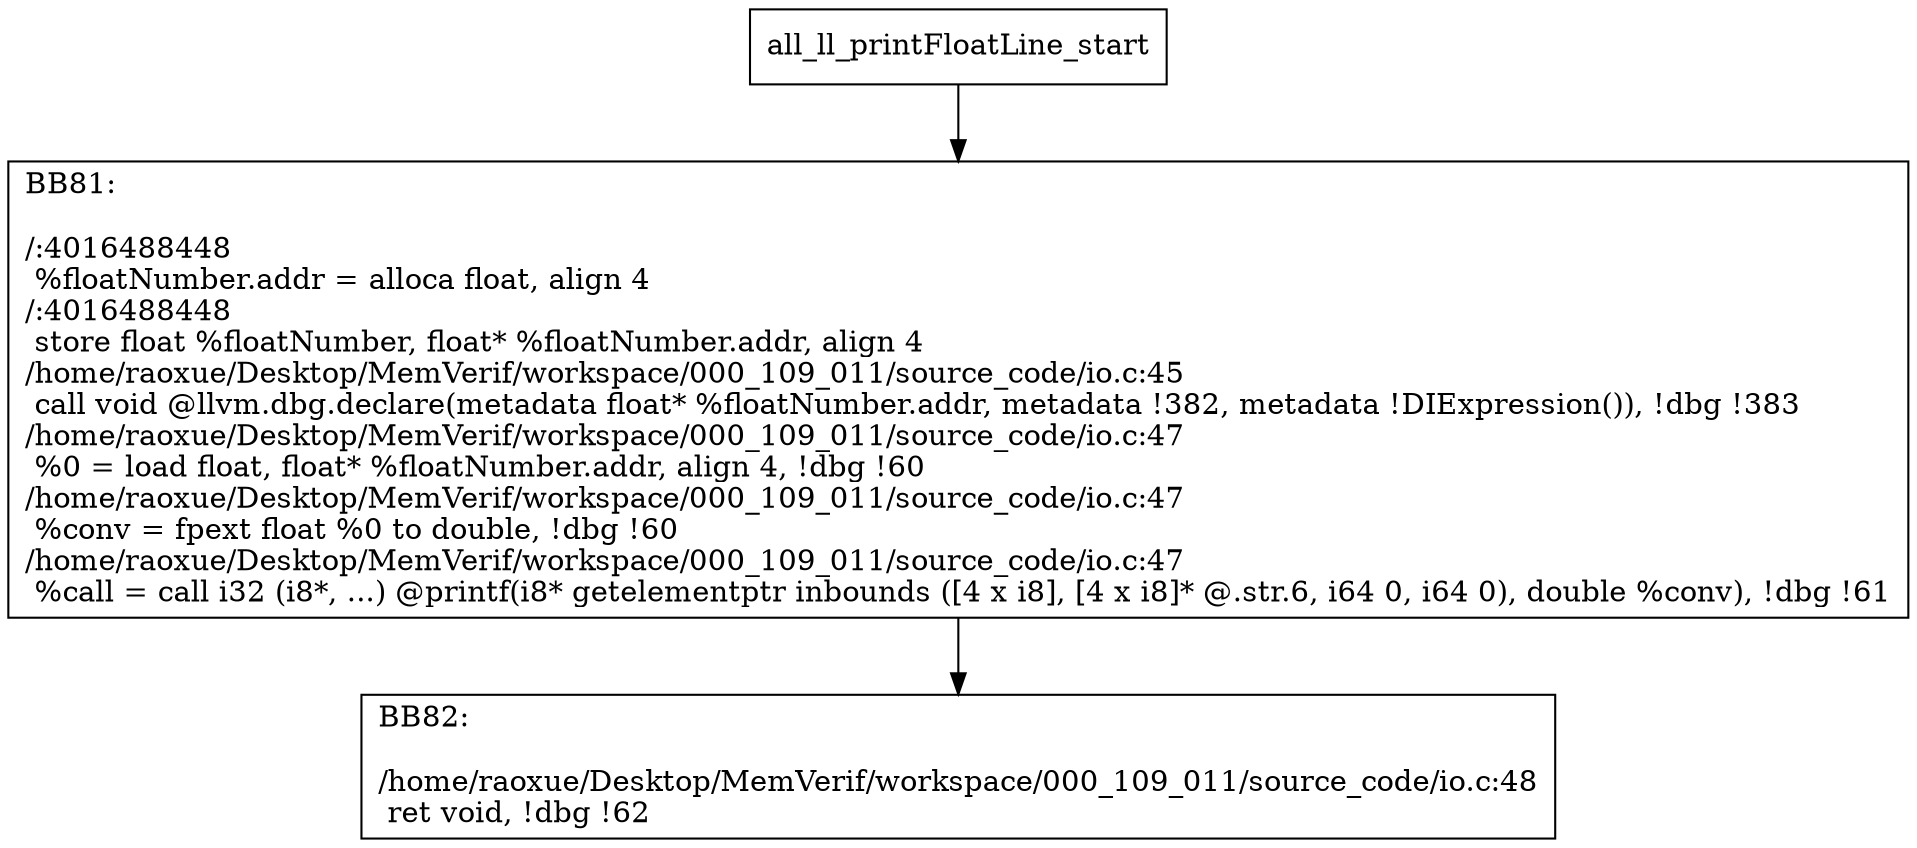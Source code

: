 digraph "CFG for'all_ll_printFloatLine' function" {
	BBall_ll_printFloatLine_start[shape=record,label="{all_ll_printFloatLine_start}"];
	BBall_ll_printFloatLine_start-> all_ll_printFloatLineBB81;
	all_ll_printFloatLineBB81 [shape=record, label="{BB81:\l\l/:4016488448\l
  %floatNumber.addr = alloca float, align 4\l
/:4016488448\l
  store float %floatNumber, float* %floatNumber.addr, align 4\l
/home/raoxue/Desktop/MemVerif/workspace/000_109_011/source_code/io.c:45\l
  call void @llvm.dbg.declare(metadata float* %floatNumber.addr, metadata !382, metadata !DIExpression()), !dbg !383\l
/home/raoxue/Desktop/MemVerif/workspace/000_109_011/source_code/io.c:47\l
  %0 = load float, float* %floatNumber.addr, align 4, !dbg !60\l
/home/raoxue/Desktop/MemVerif/workspace/000_109_011/source_code/io.c:47\l
  %conv = fpext float %0 to double, !dbg !60\l
/home/raoxue/Desktop/MemVerif/workspace/000_109_011/source_code/io.c:47\l
  %call = call i32 (i8*, ...) @printf(i8* getelementptr inbounds ([4 x i8], [4 x i8]* @.str.6, i64 0, i64 0), double %conv), !dbg !61\l
}"];
	all_ll_printFloatLineBB81-> all_ll_printFloatLineBB82;
	all_ll_printFloatLineBB82 [shape=record, label="{BB82:\l\l/home/raoxue/Desktop/MemVerif/workspace/000_109_011/source_code/io.c:48\l
  ret void, !dbg !62\l
}"];
}
